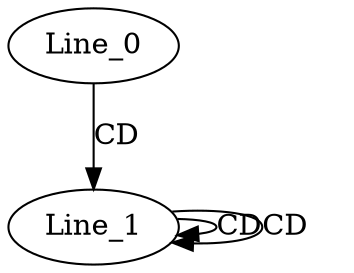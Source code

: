 digraph G {
  Line_0;
  Line_1;
  Line_1;
  Line_1;
  Line_0 -> Line_1 [ label="CD" ];
  Line_1 -> Line_1 [ label="CD" ];
  Line_1 -> Line_1 [ label="CD" ];
}
